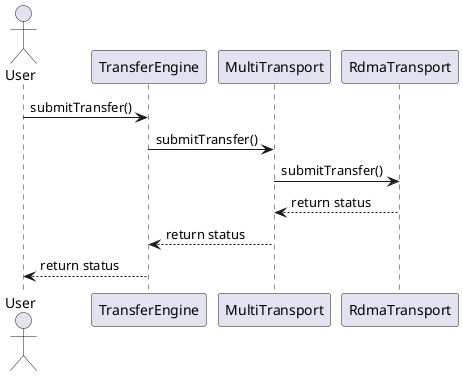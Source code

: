 @startuml
actor User
participant TransferEngine
participant MultiTransport
participant RdmaTransport

User -> TransferEngine: submitTransfer()
TransferEngine -> MultiTransport: submitTransfer()
MultiTransport -> RdmaTransport: submitTransfer()
RdmaTransport --> MultiTransport: return status
MultiTransport --> TransferEngine: return status
TransferEngine --> User: return status
@enduml

@startuml
participant prefill
participant decode
participant localCache as "prefill本地缓存"

prefill -> localCache: 缓存KVCache等数据
note right: prefill等待decode请求

decode -> prefill: 请求所需缓存数据
prefill -> prefill: 激活传输流程
prefill -> localCache: 查找所需数据
localCache --> prefill: 返回数据
prefill -> decode: 依次发送数据块
loop 直到数据发送完毕
    prefill -> localCache: 删除已发送数据
end
decode -> decode: 依次接收数据
note right: decode完成本次数据接收
@enduml

